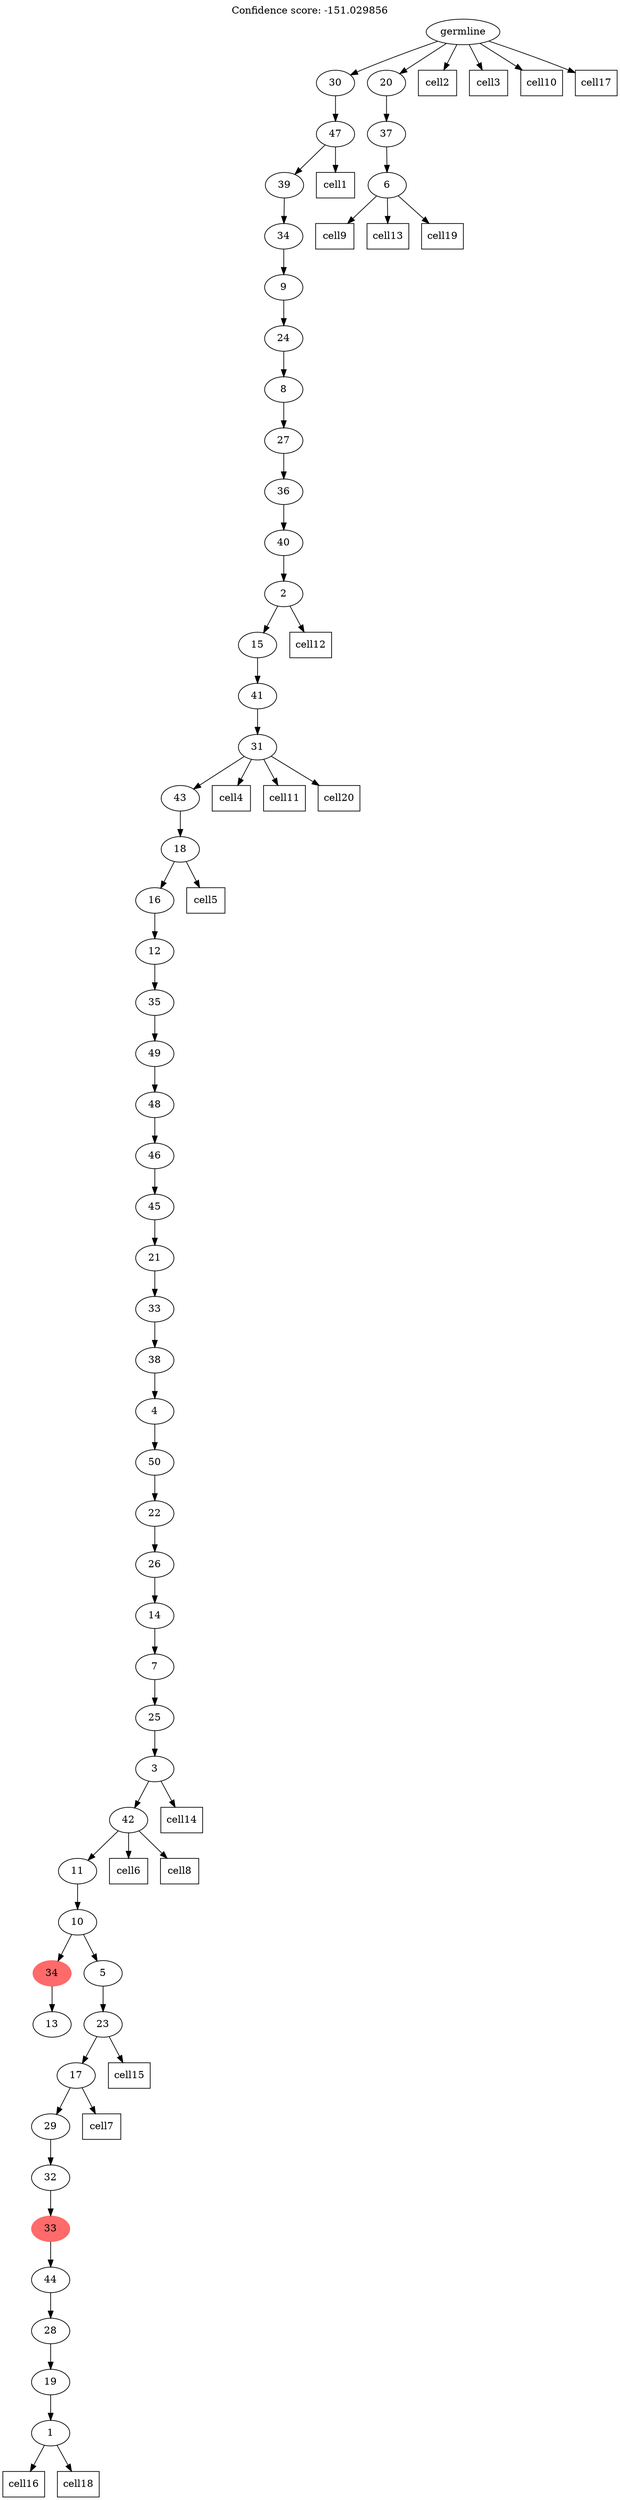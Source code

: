digraph g {
	"51" -> "52";
	"52" [label="13"];
	"49" -> "50";
	"50" [label="1"];
	"48" -> "49";
	"49" [label="19"];
	"47" -> "48";
	"48" [label="28"];
	"46" -> "47";
	"47" [label="44"];
	"45" -> "46";
	"46" [color=indianred1, style=filled, label="33"];
	"44" -> "45";
	"45" [label="32"];
	"43" -> "44";
	"44" [label="29"];
	"42" -> "43";
	"43" [label="17"];
	"41" -> "42";
	"42" [label="23"];
	"40" -> "41";
	"41" [label="5"];
	"40" -> "51";
	"51" [color=indianred1, style=filled, label="34"];
	"39" -> "40";
	"40" [label="10"];
	"38" -> "39";
	"39" [label="11"];
	"37" -> "38";
	"38" [label="42"];
	"36" -> "37";
	"37" [label="3"];
	"35" -> "36";
	"36" [label="25"];
	"34" -> "35";
	"35" [label="7"];
	"33" -> "34";
	"34" [label="14"];
	"32" -> "33";
	"33" [label="26"];
	"31" -> "32";
	"32" [label="22"];
	"30" -> "31";
	"31" [label="50"];
	"29" -> "30";
	"30" [label="4"];
	"28" -> "29";
	"29" [label="38"];
	"27" -> "28";
	"28" [label="33"];
	"26" -> "27";
	"27" [label="21"];
	"25" -> "26";
	"26" [label="45"];
	"24" -> "25";
	"25" [label="46"];
	"23" -> "24";
	"24" [label="48"];
	"22" -> "23";
	"23" [label="49"];
	"21" -> "22";
	"22" [label="35"];
	"20" -> "21";
	"21" [label="12"];
	"19" -> "20";
	"20" [label="16"];
	"18" -> "19";
	"19" [label="18"];
	"17" -> "18";
	"18" [label="43"];
	"16" -> "17";
	"17" [label="31"];
	"15" -> "16";
	"16" [label="41"];
	"14" -> "15";
	"15" [label="15"];
	"13" -> "14";
	"14" [label="2"];
	"12" -> "13";
	"13" [label="40"];
	"11" -> "12";
	"12" [label="36"];
	"10" -> "11";
	"11" [label="27"];
	"9" -> "10";
	"10" [label="8"];
	"8" -> "9";
	"9" [label="24"];
	"7" -> "8";
	"8" [label="9"];
	"6" -> "7";
	"7" [label="34"];
	"5" -> "6";
	"6" [label="39"];
	"4" -> "5";
	"5" [label="47"];
	"2" -> "3";
	"3" [label="6"];
	"1" -> "2";
	"2" [label="37"];
	"0" -> "1";
	"1" [label="20"];
	"0" -> "4";
	"4" [label="30"];
	"0" [label="germline"];
	"5" -> "cell1";
	"cell1" [shape=box];
	"0" -> "cell2";
	"cell2" [shape=box];
	"0" -> "cell3";
	"cell3" [shape=box];
	"17" -> "cell4";
	"cell4" [shape=box];
	"19" -> "cell5";
	"cell5" [shape=box];
	"38" -> "cell6";
	"cell6" [shape=box];
	"43" -> "cell7";
	"cell7" [shape=box];
	"38" -> "cell8";
	"cell8" [shape=box];
	"3" -> "cell9";
	"cell9" [shape=box];
	"0" -> "cell10";
	"cell10" [shape=box];
	"17" -> "cell11";
	"cell11" [shape=box];
	"14" -> "cell12";
	"cell12" [shape=box];
	"3" -> "cell13";
	"cell13" [shape=box];
	"37" -> "cell14";
	"cell14" [shape=box];
	"42" -> "cell15";
	"cell15" [shape=box];
	"50" -> "cell16";
	"cell16" [shape=box];
	"0" -> "cell17";
	"cell17" [shape=box];
	"50" -> "cell18";
	"cell18" [shape=box];
	"3" -> "cell19";
	"cell19" [shape=box];
	"17" -> "cell20";
	"cell20" [shape=box];
	labelloc="t";
	label="Confidence score: -151.029856";
}
